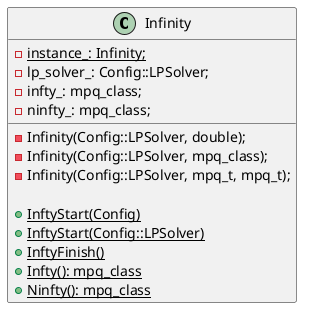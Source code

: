 @startuml Design pattern - Singleton

class Infinity {
  -{static} instance_: Infinity;
  -lp_solver_: Config::LPSolver;
  -infty_: mpq_class;
  -ninfty_: mpq_class;

  -Infinity(Config::LPSolver, double);
  -Infinity(Config::LPSolver, mpq_class);
  -Infinity(Config::LPSolver, mpq_t, mpq_t);

  +{static} InftyStart(Config)
  +{static} InftyStart(Config::LPSolver)
  +{static} InftyFinish()
  +{static} Infty(): mpq_class
  +{static} Ninfty(): mpq_class
}

@enduml
